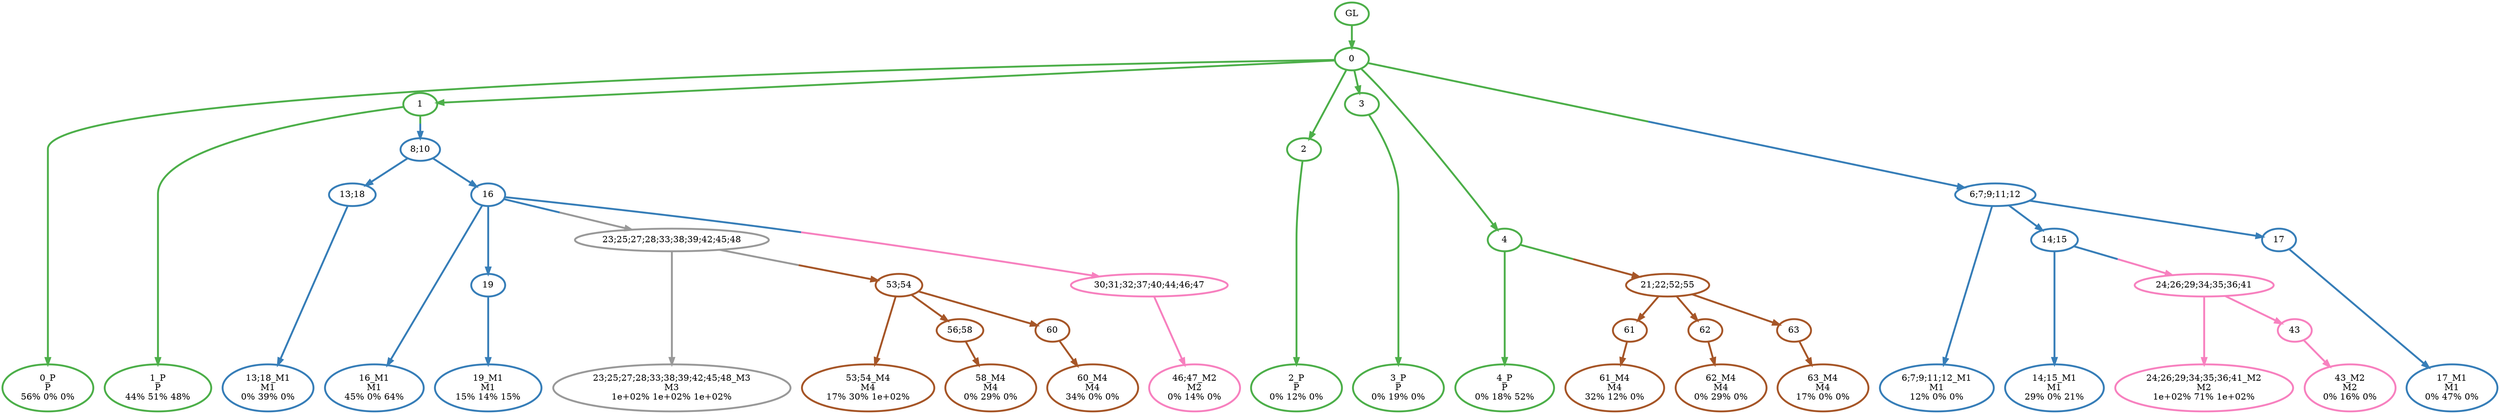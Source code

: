 digraph T {
	{
		rank=same
		42 [penwidth=3,colorscheme=set19,color=3,label="0_P\nP\n56% 0% 0%"]
		40 [penwidth=3,colorscheme=set19,color=3,label="1_P\nP\n44% 51% 48%"]
		38 [penwidth=3,colorscheme=set19,color=3,label="2_P\nP\n0% 12% 0%"]
		36 [penwidth=3,colorscheme=set19,color=3,label="3_P\nP\n0% 19% 0%"]
		34 [penwidth=3,colorscheme=set19,color=3,label="4_P\nP\n0% 18% 52%"]
		32 [penwidth=3,colorscheme=set19,color=2,label="13;18_M1\nM1\n0% 39% 0%"]
		30 [penwidth=3,colorscheme=set19,color=2,label="16_M1\nM1\n45% 0% 64%"]
		28 [penwidth=3,colorscheme=set19,color=2,label="19_M1\nM1\n15% 14% 15%"]
		27 [penwidth=3,colorscheme=set19,color=2,label="6;7;9;11;12_M1\nM1\n12% 0% 0%"]
		25 [penwidth=3,colorscheme=set19,color=2,label="14;15_M1\nM1\n29% 0% 21%"]
		23 [penwidth=3,colorscheme=set19,color=2,label="17_M1\nM1\n0% 47% 0%"]
		22 [penwidth=3,colorscheme=set19,color=8,label="46;47_M2\nM2\n0% 14% 0%"]
		21 [penwidth=3,colorscheme=set19,color=8,label="24;26;29;34;35;36;41_M2\nM2\n1e+02% 71% 1e+02%"]
		19 [penwidth=3,colorscheme=set19,color=8,label="43_M2\nM2\n0% 16% 0%"]
		18 [penwidth=3,colorscheme=set19,color=9,label="23;25;27;28;33;38;39;42;45;48_M3\nM3\n1e+02% 1e+02% 1e+02%"]
		17 [penwidth=3,colorscheme=set19,color=7,label="53;54_M4\nM4\n17% 30% 1e+02%"]
		15 [penwidth=3,colorscheme=set19,color=7,label="58_M4\nM4\n0% 29% 0%"]
		13 [penwidth=3,colorscheme=set19,color=7,label="60_M4\nM4\n34% 0% 0%"]
		11 [penwidth=3,colorscheme=set19,color=7,label="61_M4\nM4\n32% 12% 0%"]
		9 [penwidth=3,colorscheme=set19,color=7,label="62_M4\nM4\n0% 29% 0%"]
		7 [penwidth=3,colorscheme=set19,color=7,label="63_M4\nM4\n17% 0% 0%"]
	}
	44 [penwidth=3,colorscheme=set19,color=3,label="GL"]
	43 [penwidth=3,colorscheme=set19,color=3,label="0"]
	41 [penwidth=3,colorscheme=set19,color=3,label="1"]
	39 [penwidth=3,colorscheme=set19,color=3,label="2"]
	37 [penwidth=3,colorscheme=set19,color=3,label="3"]
	35 [penwidth=3,colorscheme=set19,color=3,label="4"]
	33 [penwidth=3,colorscheme=set19,color=2,label="13;18"]
	31 [penwidth=3,colorscheme=set19,color=2,label="16"]
	29 [penwidth=3,colorscheme=set19,color=2,label="19"]
	26 [penwidth=3,colorscheme=set19,color=2,label="14;15"]
	24 [penwidth=3,colorscheme=set19,color=2,label="17"]
	20 [penwidth=3,colorscheme=set19,color=8,label="43"]
	16 [penwidth=3,colorscheme=set19,color=7,label="56;58"]
	14 [penwidth=3,colorscheme=set19,color=7,label="60"]
	12 [penwidth=3,colorscheme=set19,color=7,label="61"]
	10 [penwidth=3,colorscheme=set19,color=7,label="62"]
	8 [penwidth=3,colorscheme=set19,color=7,label="63"]
	6 [penwidth=3,colorscheme=set19,color=7,label="53;54"]
	5 [penwidth=3,colorscheme=set19,color=9,label="23;25;27;28;33;38;39;42;45;48"]
	4 [penwidth=3,colorscheme=set19,color=8,label="30;31;32;37;40;44;46;47"]
	3 [penwidth=3,colorscheme=set19,color=8,label="24;26;29;34;35;36;41"]
	2 [penwidth=3,colorscheme=set19,color=7,label="21;22;52;55"]
	1 [penwidth=3,colorscheme=set19,color=2,label="8;10"]
	0 [penwidth=3,colorscheme=set19,color=2,label="6;7;9;11;12"]
	44 -> 43 [penwidth=3,colorscheme=set19,color=3]
	43 -> 42 [penwidth=3,colorscheme=set19,color=3]
	43 -> 41 [penwidth=3,colorscheme=set19,color=3]
	43 -> 39 [penwidth=3,colorscheme=set19,color=3]
	43 -> 37 [penwidth=3,colorscheme=set19,color=3]
	43 -> 35 [penwidth=3,colorscheme=set19,color=3]
	43 -> 0 [penwidth=3,colorscheme=set19,color="3;0.5:2"]
	41 -> 40 [penwidth=3,colorscheme=set19,color=3]
	41 -> 1 [penwidth=3,colorscheme=set19,color="3;0.5:2"]
	39 -> 38 [penwidth=3,colorscheme=set19,color=3]
	37 -> 36 [penwidth=3,colorscheme=set19,color=3]
	35 -> 34 [penwidth=3,colorscheme=set19,color=3]
	35 -> 2 [penwidth=3,colorscheme=set19,color="3;0.5:7"]
	33 -> 32 [penwidth=3,colorscheme=set19,color=2]
	31 -> 30 [penwidth=3,colorscheme=set19,color=2]
	31 -> 29 [penwidth=3,colorscheme=set19,color=2]
	31 -> 5 [penwidth=3,colorscheme=set19,color="2;0.5:9"]
	31 -> 4 [penwidth=3,colorscheme=set19,color="2;0.5:8"]
	29 -> 28 [penwidth=3,colorscheme=set19,color=2]
	26 -> 25 [penwidth=3,colorscheme=set19,color=2]
	26 -> 3 [penwidth=3,colorscheme=set19,color="2;0.5:8"]
	24 -> 23 [penwidth=3,colorscheme=set19,color=2]
	20 -> 19 [penwidth=3,colorscheme=set19,color=8]
	16 -> 15 [penwidth=3,colorscheme=set19,color=7]
	14 -> 13 [penwidth=3,colorscheme=set19,color=7]
	12 -> 11 [penwidth=3,colorscheme=set19,color=7]
	10 -> 9 [penwidth=3,colorscheme=set19,color=7]
	8 -> 7 [penwidth=3,colorscheme=set19,color=7]
	6 -> 17 [penwidth=3,colorscheme=set19,color=7]
	6 -> 16 [penwidth=3,colorscheme=set19,color=7]
	6 -> 14 [penwidth=3,colorscheme=set19,color=7]
	5 -> 18 [penwidth=3,colorscheme=set19,color=9]
	5 -> 6 [penwidth=3,colorscheme=set19,color="9;0.5:7"]
	4 -> 22 [penwidth=3,colorscheme=set19,color=8]
	3 -> 21 [penwidth=3,colorscheme=set19,color=8]
	3 -> 20 [penwidth=3,colorscheme=set19,color=8]
	2 -> 12 [penwidth=3,colorscheme=set19,color=7]
	2 -> 10 [penwidth=3,colorscheme=set19,color=7]
	2 -> 8 [penwidth=3,colorscheme=set19,color=7]
	1 -> 33 [penwidth=3,colorscheme=set19,color=2]
	1 -> 31 [penwidth=3,colorscheme=set19,color=2]
	0 -> 27 [penwidth=3,colorscheme=set19,color=2]
	0 -> 26 [penwidth=3,colorscheme=set19,color=2]
	0 -> 24 [penwidth=3,colorscheme=set19,color=2]
}
